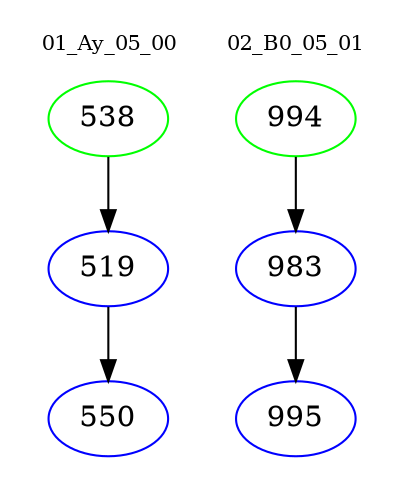 digraph{
subgraph cluster_0 {
color = white
label = "01_Ay_05_00";
fontsize=10;
T0_538 [label="538", color="green"]
T0_538 -> T0_519 [color="black"]
T0_519 [label="519", color="blue"]
T0_519 -> T0_550 [color="black"]
T0_550 [label="550", color="blue"]
}
subgraph cluster_1 {
color = white
label = "02_B0_05_01";
fontsize=10;
T1_994 [label="994", color="green"]
T1_994 -> T1_983 [color="black"]
T1_983 [label="983", color="blue"]
T1_983 -> T1_995 [color="black"]
T1_995 [label="995", color="blue"]
}
}
